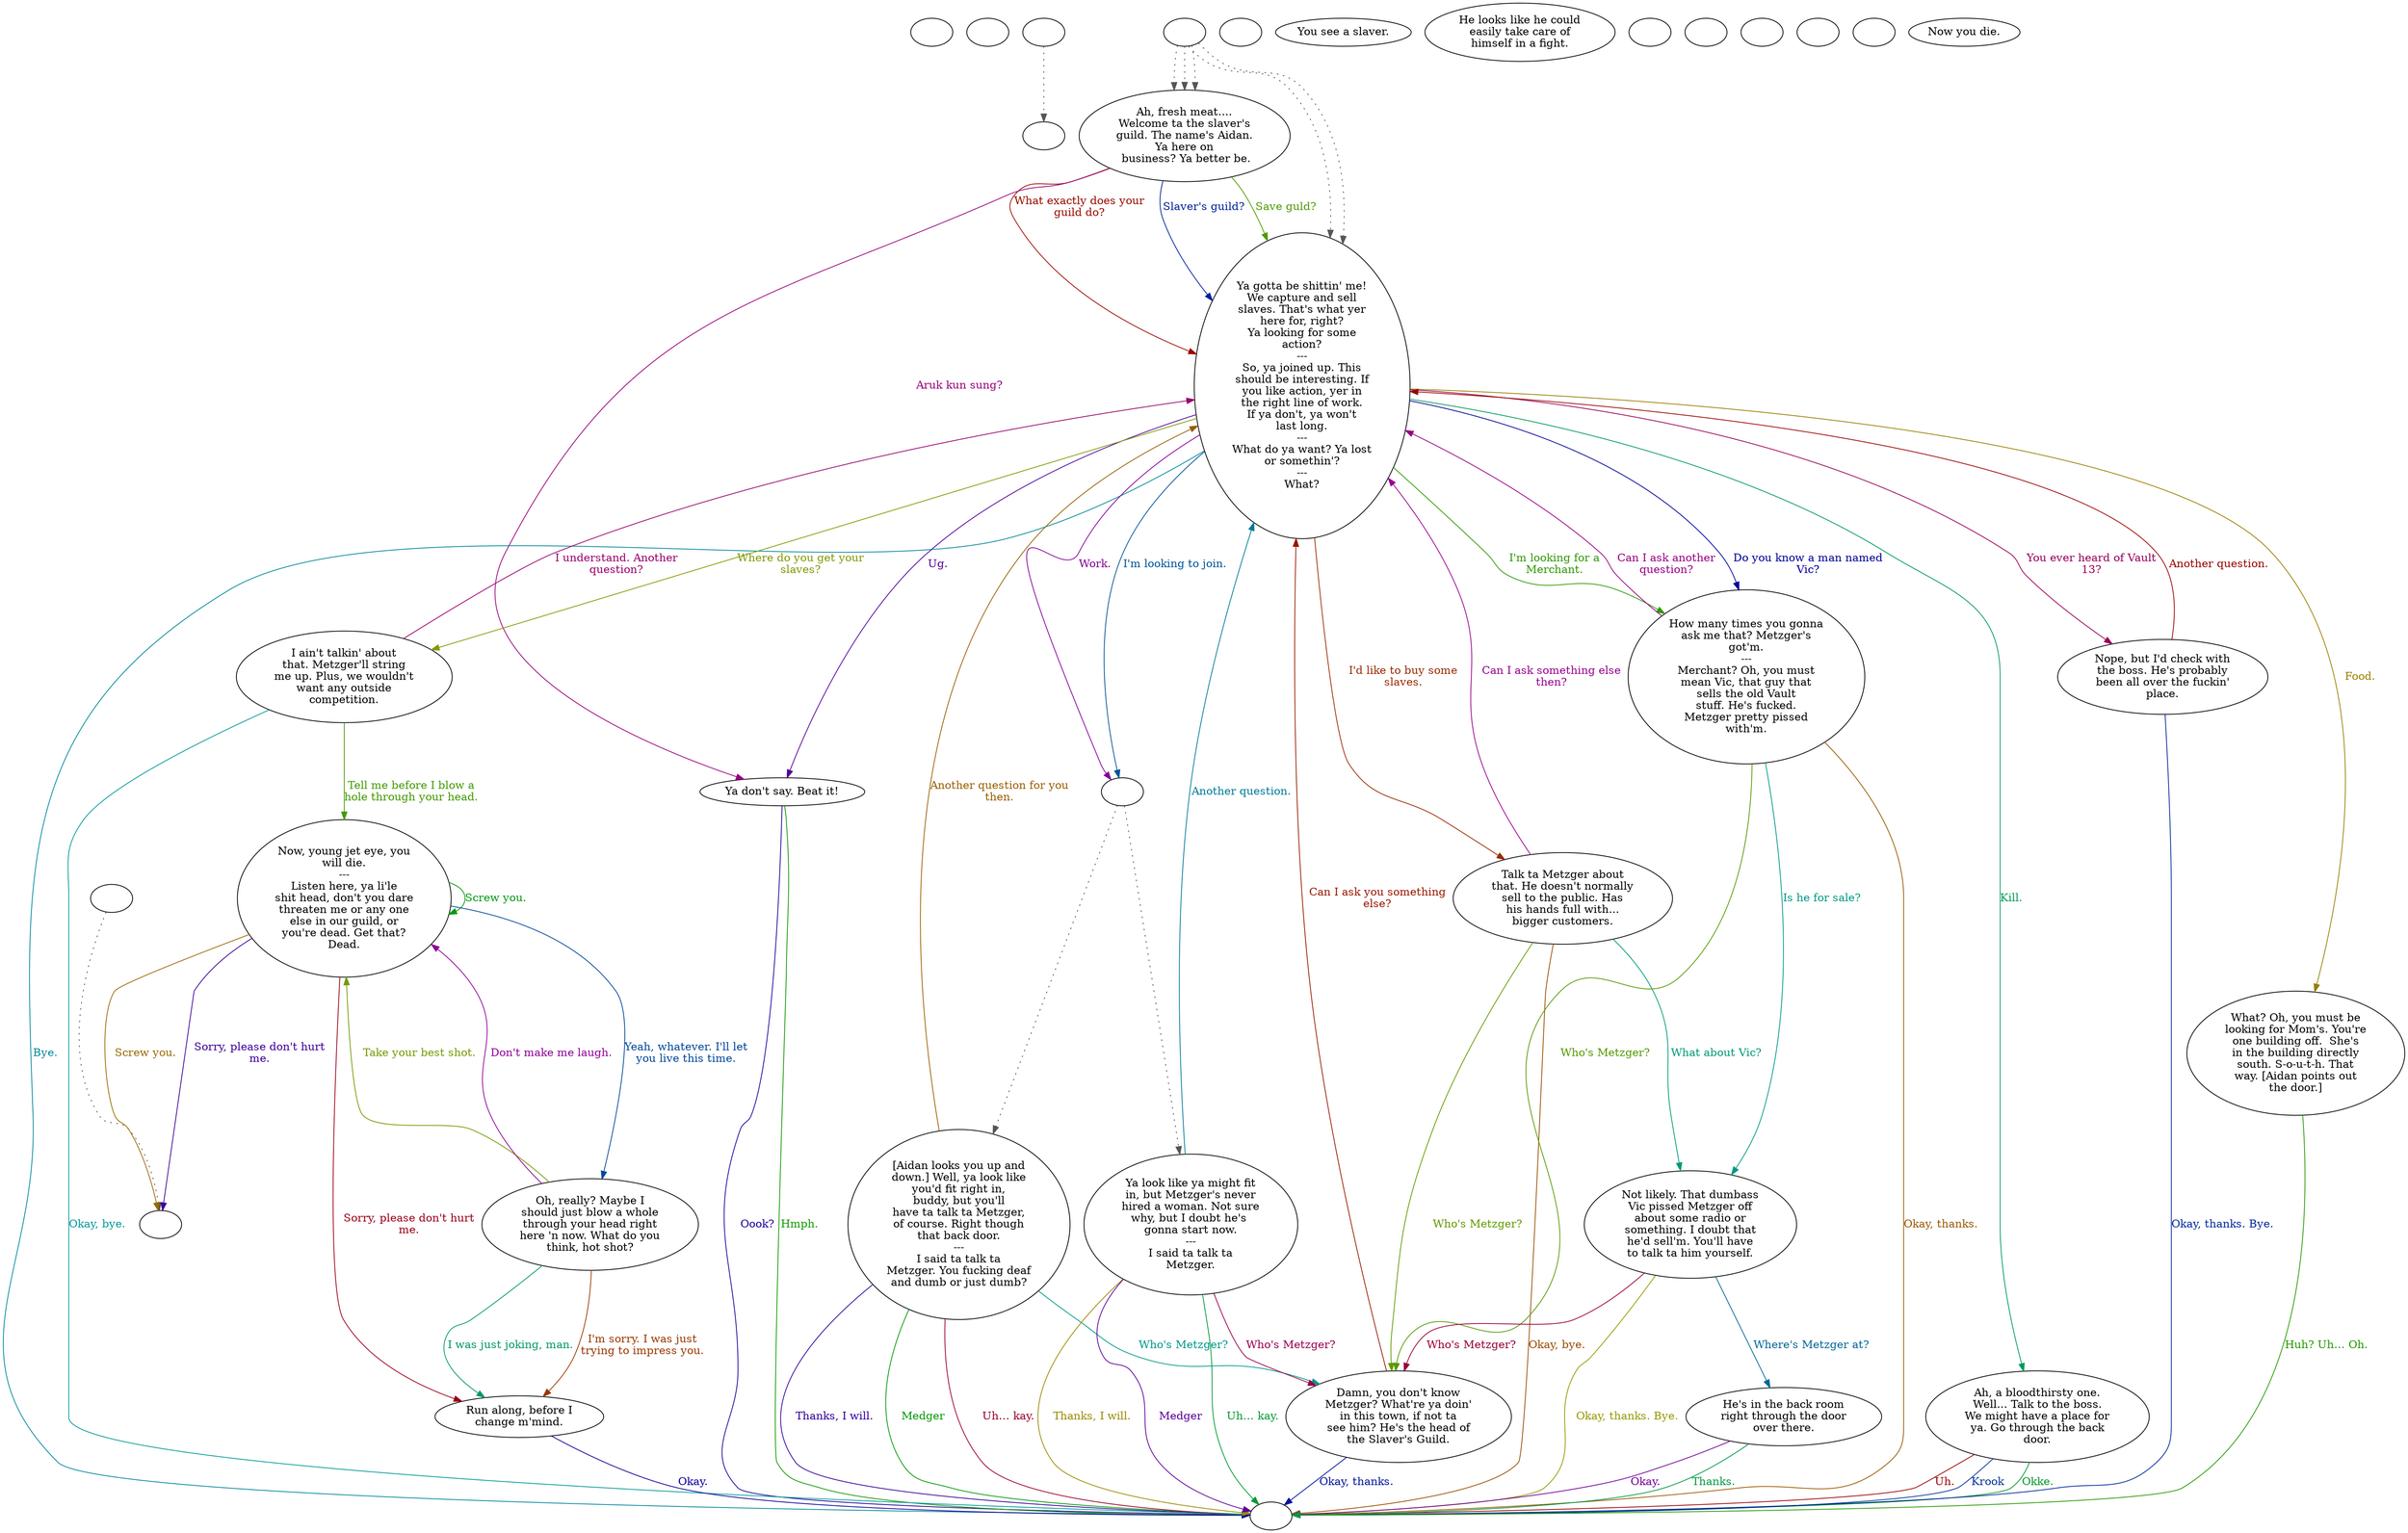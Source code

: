 digraph dcSlvGrt {
  "checkPartyMembersNearDoor" [style=filled       fillcolor="#FFFFFF"       color="#000000"]
  "checkPartyMembersNearDoor" [label=""]
  "start" [style=filled       fillcolor="#FFFFFF"       color="#000000"]
  "start" [label=""]
  "critter_p_proc" [style=filled       fillcolor="#FFFFFF"       color="#000000"]
  "critter_p_proc" -> "Node019" [style=dotted color="#555555"]
  "critter_p_proc" [label=""]
  "pickup_p_proc" [style=filled       fillcolor="#FFFFFF"       color="#000000"]
  "pickup_p_proc" -> "Node998" [style=dotted color="#555555"]
  "pickup_p_proc" [label=""]
  "talk_p_proc" [style=filled       fillcolor="#FFFFFF"       color="#000000"]
  "talk_p_proc" -> "Node001" [style=dotted color="#555555"]
  "talk_p_proc" -> "Node004" [style=dotted color="#555555"]
  "talk_p_proc" -> "Node004" [style=dotted color="#555555"]
  "talk_p_proc" -> "Node001" [style=dotted color="#555555"]
  "talk_p_proc" -> "Node001" [style=dotted color="#555555"]
  "talk_p_proc" [label=""]
  "destroy_p_proc" [style=filled       fillcolor="#FFFFFF"       color="#000000"]
  "destroy_p_proc" [label=""]
  "look_at_p_proc" [style=filled       fillcolor="#FFFFFF"       color="#000000"]
  "look_at_p_proc" [label="You see a slaver."]
  "description_p_proc" [style=filled       fillcolor="#FFFFFF"       color="#000000"]
  "description_p_proc" [label="He looks like he could\neasily take care of\nhimself in a fight."]
  "use_skill_on_p_proc" [style=filled       fillcolor="#FFFFFF"       color="#000000"]
  "use_skill_on_p_proc" [label=""]
  "damage_p_proc" [style=filled       fillcolor="#FFFFFF"       color="#000000"]
  "damage_p_proc" [label=""]
  "map_enter_p_proc" [style=filled       fillcolor="#FFFFFF"       color="#000000"]
  "map_enter_p_proc" [label=""]
  "map_exit_p_proc" [style=filled       fillcolor="#FFFFFF"       color="#000000"]
  "map_exit_p_proc" [label=""]
  "timed_event_p_proc" [style=filled       fillcolor="#FFFFFF"       color="#000000"]
  "timed_event_p_proc" [label=""]
  "Node998" [style=filled       fillcolor="#FFFFFF"       color="#000000"]
  "Node998" [label=""]
  "Node999" [style=filled       fillcolor="#FFFFFF"       color="#000000"]
  "Node999" [label=""]
  "Node001" [style=filled       fillcolor="#FFFFFF"       color="#000000"]
  "Node001" [label="Ah, fresh meat....\nWelcome ta the slaver's\nguild. The name's Aidan.\nYa here on\n business? Ya better be."]
  "Node001" -> "Node004" [label="What exactly does your\nguild do?" color="#990C00" fontcolor="#990C00"]
  "Node001" -> "Node004" [label="Slaver's guild?" color="#002199" fontcolor="#002199"]
  "Node001" -> "Node004" [label="Save guld?" color="#4E9900" fontcolor="#4E9900"]
  "Node001" -> "Node007" [label="Aruk kun sung?" color="#99007A" fontcolor="#99007A"]
  "Node002" [style=filled       fillcolor="#FFFFFF"       color="#000000"]
  "Node002" [label="[Aidan looks you up and\ndown.] Well, ya look like\nyou'd fit right in,\nbuddy, but you'll\nhave ta talk ta Metzger,\nof course. Right though\nthat back door.\n---\nI said ta talk ta\nMetzger. You fucking deaf\nand dumb or just dumb?"]
  "Node002" -> "Node010" [label="Who's Metzger?" color="#00998B" fontcolor="#00998B"]
  "Node002" -> "Node004" [label="Another question for you\nthen." color="#995E00" fontcolor="#995E00"]
  "Node002" -> "Node999" [label="Thanks, I will." color="#320099" fontcolor="#320099"]
  "Node002" -> "Node999" [label="Medger" color="#009905" fontcolor="#009905"]
  "Node002" -> "Node999" [label="Uh… kay." color="#990028" fontcolor="#990028"]
  "Node003" [style=filled       fillcolor="#FFFFFF"       color="#000000"]
  "Node003" [label="Now you die."]
  "Node004" [style=filled       fillcolor="#FFFFFF"       color="#000000"]
  "Node004" [label="Ya gotta be shittin' me!\nWe capture and sell\nslaves. That's what yer\nhere for, right?\nYa looking for some\naction?\n---\nSo, ya joined up. This\nshould be interesting. If\nyou like action, yer in\nthe right line of work.\nIf ya don't, ya won't\nlast long.\n---\nWhat do ya want? Ya lost\nor somethin'?\n---\nWhat?"]
  "Node004" -> "Node990" [label="I'm looking to join." color="#005499" fontcolor="#005499"]
  "Node004" -> "Node011" [label="Where do you get your\nslaves?" color="#819900" fontcolor="#819900"]
  "Node004" -> "Node990" [label="Work." color="#850099" fontcolor="#850099"]
  "Node004" -> "Node005" [label="Kill." color="#009958" fontcolor="#009958"]
  "Node004" -> "Node006" [label="I'd like to buy some\nslaves." color="#992B00" fontcolor="#992B00"]
  "Node004" -> "Node018" [label="Do you know a man named\nVic?" color="#000199" fontcolor="#000199"]
  "Node004" -> "Node018" [label="I'm looking for a\nMerchant." color="#2E9900" fontcolor="#2E9900"]
  "Node004" -> "Node017" [label="You ever heard of Vault\n13?" color="#99005B" fontcolor="#99005B"]
  "Node004" -> "Node999" [label="Bye." color="#008799" fontcolor="#008799"]
  "Node004" -> "Node015" [label="Food." color="#997E00" fontcolor="#997E00"]
  "Node004" -> "Node007" [label="Ug." color="#510099" fontcolor="#510099"]
  "Node005" [style=filled       fillcolor="#FFFFFF"       color="#000000"]
  "Node005" [label="Ah, a bloodthirsty one.\nWell... Talk to the boss.\nWe might have a place for\nya. Go through the back\ndoor."]
  "Node005" -> "Node999" [label="Okke." color="#009925" fontcolor="#009925"]
  "Node005" -> "Node999" [label="Uh." color="#990008" fontcolor="#990008"]
  "Node005" -> "Node999" [label="Krook" color="#003599" fontcolor="#003599"]
  "Node006" [style=filled       fillcolor="#FFFFFF"       color="#000000"]
  "Node006" [label="Talk ta Metzger about\nthat. He doesn't normally\nsell to the public. Has\nhis hands full with...\nbigger customers."]
  "Node006" -> "Node010" [label="Who's Metzger?" color="#619900" fontcolor="#619900"]
  "Node006" -> "Node004" [label="Can I ask something else\nthen?" color="#99008E" fontcolor="#99008E"]
  "Node006" -> "Node008" [label="What about Vic?" color="#009978" fontcolor="#009978"]
  "Node006" -> "Node999" [label="Okay, bye." color="#994B00" fontcolor="#994B00"]
  "Node007" [style=filled       fillcolor="#FFFFFF"       color="#000000"]
  "Node007" [label="Ya don't say. Beat it!"]
  "Node007" -> "Node999" [label="Oook?" color="#1E0099" fontcolor="#1E0099"]
  "Node007" -> "Node999" [label="Hmph." color="#0E9900" fontcolor="#0E9900"]
  "Node008" [style=filled       fillcolor="#FFFFFF"       color="#000000"]
  "Node008" [label="Not likely. That dumbass\nVic pissed Metzger off\nabout some radio or\nsomething. I doubt that\nhe'd sell'm. You'll have\nto talk ta him yourself."]
  "Node008" -> "Node010" [label="Who's Metzger?" color="#99003B" fontcolor="#99003B"]
  "Node008" -> "Node009" [label="Where's Metzger at?" color="#006899" fontcolor="#006899"]
  "Node008" -> "Node999" [label="Okay, thanks. Bye." color="#949900" fontcolor="#949900"]
  "Node009" [style=filled       fillcolor="#FFFFFF"       color="#000000"]
  "Node009" [label="He's in the back room\nright through the door\nover there."]
  "Node009" -> "Node999" [label="Okay." color="#710099" fontcolor="#710099"]
  "Node009" -> "Node999" [label="Thanks." color="#009944" fontcolor="#009944"]
  "Node010" [style=filled       fillcolor="#FFFFFF"       color="#000000"]
  "Node010" [label="Damn, you don't know\nMetzger? What're ya doin'\nin this town, if not ta\nsee him? He's the head of\nthe Slaver's Guild."]
  "Node010" -> "Node004" [label="Can I ask you something\nelse?" color="#991800" fontcolor="#991800"]
  "Node010" -> "Node999" [label="Okay, thanks." color="#001599" fontcolor="#001599"]
  "Node011" [style=filled       fillcolor="#FFFFFF"       color="#000000"]
  "Node011" [label="I ain't talkin' about\nthat. Metzger'll string\nme up. Plus, we wouldn't\nwant any outside\ncompetition."]
  "Node011" -> "Node012" [label="Tell me before I blow a\nhole through your head." color="#429900" fontcolor="#429900"]
  "Node011" -> "Node004" [label="I understand. Another\nquestion?" color="#99006E" fontcolor="#99006E"]
  "Node011" -> "Node999" [label="Okay, bye." color="#009997" fontcolor="#009997"]
  "Node012" [style=filled       fillcolor="#FFFFFF"       color="#000000"]
  "Node012" [label="Now, young jet eye, you\nwill die.\n---\nListen here, ya li'le\nshit head, don't you dare\nthreaten me or any one\nelse in our guild, or\nyou're dead. Get that?\nDead."]
  "Node012" -> "Node998" [label="Screw you." color="#996A00" fontcolor="#996A00"]
  "Node012" -> "Node998" [label="Sorry, please don't hurt\nme." color="#3E0099" fontcolor="#3E0099"]
  "Node012" -> "Node012" [label="Screw you." color="#009911" fontcolor="#009911"]
  "Node012" -> "Node014" [label="Sorry, please don't hurt\nme." color="#99001B" fontcolor="#99001B"]
  "Node012" -> "Node013" [label="Yeah, whatever. I'll let\nyou live this time." color="#004899" fontcolor="#004899"]
  "Node013" [style=filled       fillcolor="#FFFFFF"       color="#000000"]
  "Node013" [label="Oh, really? Maybe I\nshould just blow a whole\nthrough your head right\nhere 'n now. What do you\nthink, hot shot?"]
  "Node013" -> "Node012" [label="Take your best shot." color="#759900" fontcolor="#759900"]
  "Node013" -> "Node012" [label="Don't make me laugh." color="#910099" fontcolor="#910099"]
  "Node013" -> "Node014" [label="I was just joking, man." color="#009964" fontcolor="#009964"]
  "Node013" -> "Node014" [label="I'm sorry. I was just\ntrying to impress you." color="#993700" fontcolor="#993700"]
  "Node014" [style=filled       fillcolor="#FFFFFF"       color="#000000"]
  "Node014" [label="Run along, before I\nchange m'mind."]
  "Node014" -> "Node999" [label="Okay." color="#0B0099" fontcolor="#0B0099"]
  "Node015" [style=filled       fillcolor="#FFFFFF"       color="#000000"]
  "Node015" [label="What? Oh, you must be\nlooking for Mom's. You're\none building off.  She's\nin the building directly\nsouth. S-o-u-t-h. That\nway. [Aidan points out\nthe door.]"]
  "Node015" -> "Node999" [label="Huh? Uh… Oh." color="#229900" fontcolor="#229900"]
  "Node016" [style=filled       fillcolor="#FFFFFF"       color="#000000"]
  "Node016" [label="Ya look like ya might fit\nin, but Metzger's never\nhired a woman. Not sure\nwhy, but I doubt he's \ngonna start now.\n---\nI said ta talk ta\nMetzger."]
  "Node016" -> "Node010" [label="Who's Metzger?" color="#99004F" fontcolor="#99004F"]
  "Node016" -> "Node004" [label="Another question." color="#007B99" fontcolor="#007B99"]
  "Node016" -> "Node999" [label="Thanks, I will." color="#998A00" fontcolor="#998A00"]
  "Node016" -> "Node999" [label="Medger" color="#5D0099" fontcolor="#5D0099"]
  "Node016" -> "Node999" [label="Uh… kay." color="#009931" fontcolor="#009931"]
  "Node017" [style=filled       fillcolor="#FFFFFF"       color="#000000"]
  "Node017" [label="Nope, but I'd check with\nthe boss. He's probably\nbeen all over the fuckin'\nplace."]
  "Node017" -> "Node004" [label="Another question." color="#990400" fontcolor="#990400"]
  "Node017" -> "Node999" [label="Okay, thanks. Bye." color="#002899" fontcolor="#002899"]
  "Node018" [style=filled       fillcolor="#FFFFFF"       color="#000000"]
  "Node018" [label="How many times you gonna\nask me that? Metzger's\ngot'm.\n---\nMerchant? Oh, you must\nmean Vic, that guy that\nsells the old Vault\nstuff. He's fucked.\nMetzger pretty pissed\nwith'm."]
  "Node018" -> "Node010" [label="Who's Metzger?" color="#559900" fontcolor="#559900"]
  "Node018" -> "Node004" [label="Can I ask another\nquestion?" color="#990082" fontcolor="#990082"]
  "Node018" -> "Node008" [label="Is he for sale?" color="#009984" fontcolor="#009984"]
  "Node018" -> "Node999" [label="Okay, thanks." color="#995700" fontcolor="#995700"]
  "Node019" [style=filled       fillcolor="#FFFFFF"       color="#000000"]
  "Node019" [label=""]
  "Node990" [style=filled       fillcolor="#FFFFFF"       color="#000000"]
  "Node990" -> "Node002" [style=dotted color="#555555"]
  "Node990" -> "Node016" [style=dotted color="#555555"]
  "Node990" [label=""]
}